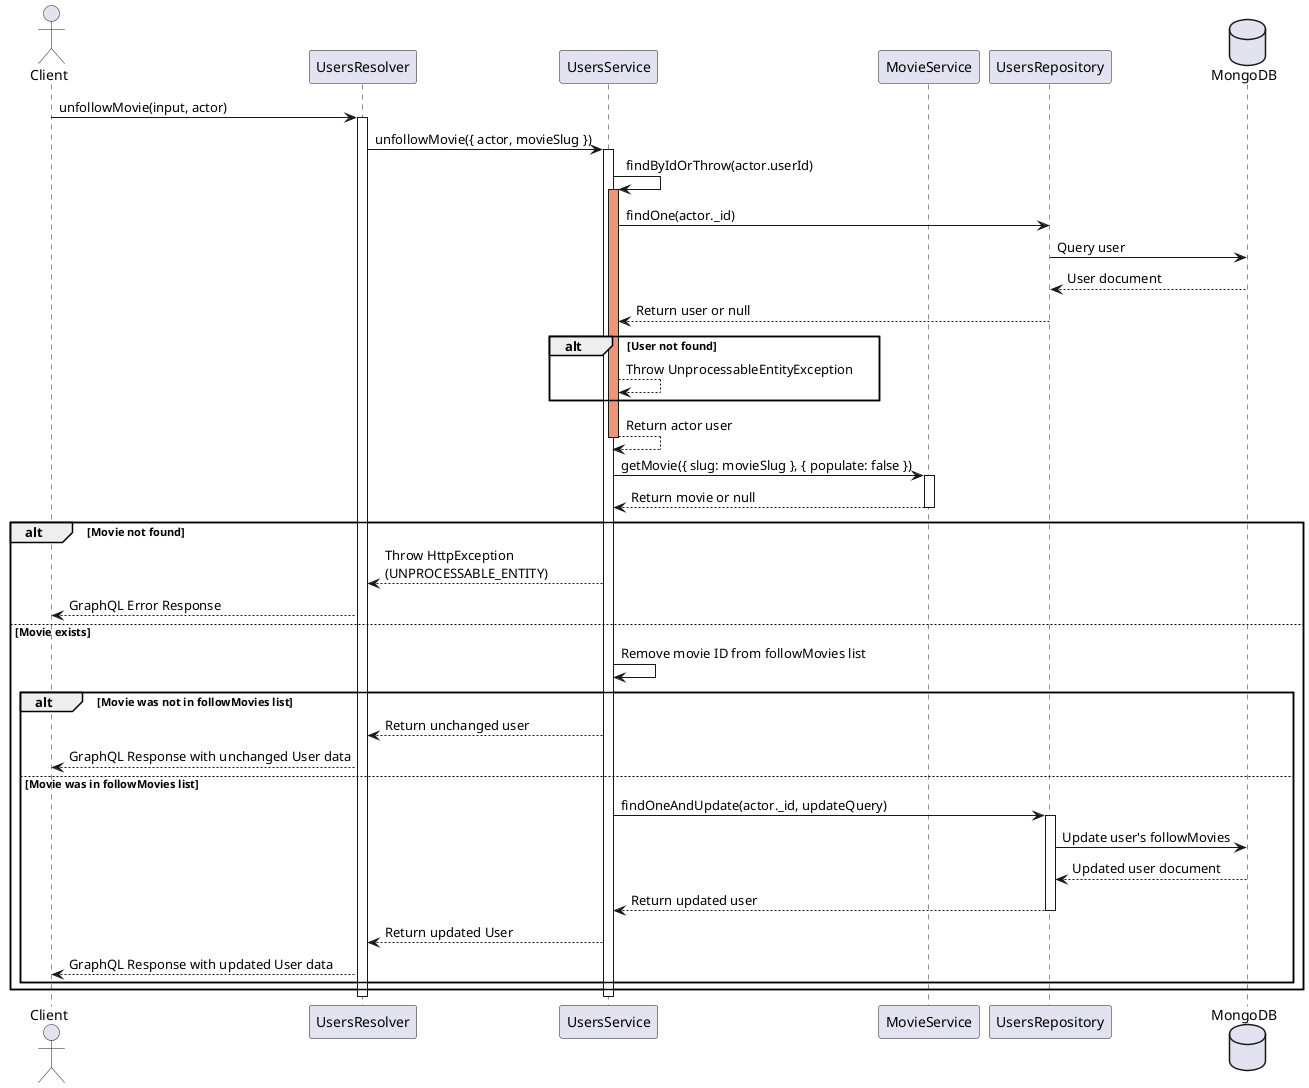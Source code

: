 @startuml User Unfollow Movie Flow

actor "Client" as Client
participant "UsersResolver" as Resolver
participant "UsersService" as Service
participant "MovieService" as MovieService
participant "UsersRepository" as Repository
database "MongoDB" as DB

Client -> Resolver: unfollowMovie(input, actor)
activate Resolver

Resolver -> Service: unfollowMovie({ actor, movieSlug })
activate Service

Service -> Service: findByIdOrThrow(actor.userId)
activate Service #DarkSalmon
Service -> Repository: findOne(actor._id)
Repository -> DB: Query user
DB --> Repository: User document
Repository --> Service: Return user or null
alt User not found
    Service --> Service: Throw UnprocessableEntityException
end
Service --> Service: Return actor user
deactivate Service

Service -> MovieService: getMovie({ slug: movieSlug }, { populate: false })
activate MovieService
MovieService --> Service: Return movie or null
deactivate MovieService

alt Movie not found
    Service --> Resolver: Throw HttpException\n(UNPROCESSABLE_ENTITY)
    Resolver --> Client: GraphQL Error Response
else Movie exists
    Service -> Service: Remove movie ID from followMovies list
    
    alt Movie was not in followMovies list
        Service --> Resolver: Return unchanged user
        Resolver --> Client: GraphQL Response with unchanged User data
    else Movie was in followMovies list
        Service -> Repository: findOneAndUpdate(actor._id, updateQuery)
        activate Repository
        Repository -> DB: Update user's followMovies
        DB --> Repository: Updated user document
        Repository --> Service: Return updated user
        deactivate Repository
        
        Service --> Resolver: Return updated User
        Resolver --> Client: GraphQL Response with updated User data
    end
end

deactivate Service
deactivate Resolver

@enduml 